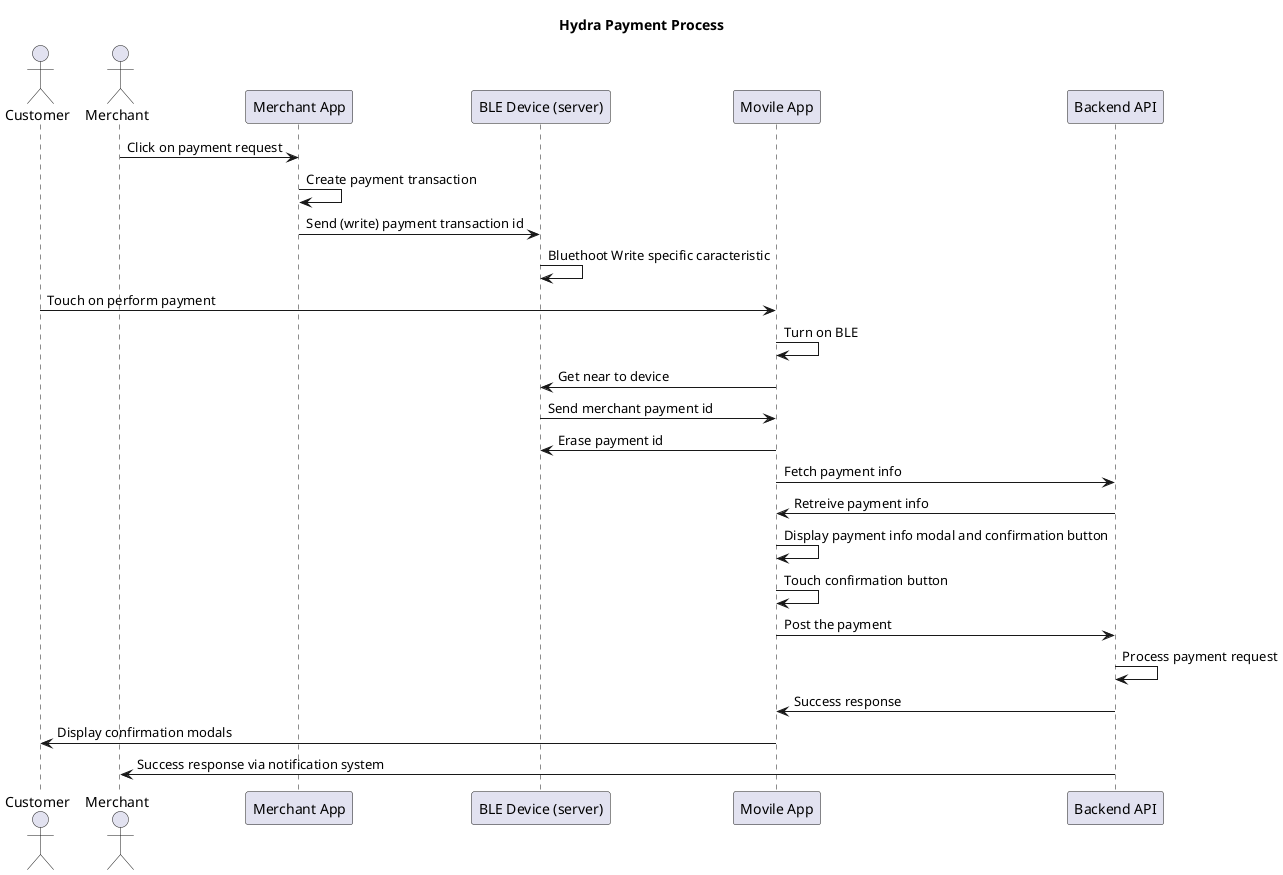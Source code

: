 @startuml
title Hydra Payment Process

actor Customer
actor Merchant
participant "Merchant App" as WebApp
participant "BLE Device (server)" as Device
participant "Movile App" as MovileApp
participant "Backend API" as Backend

Merchant -> WebApp: Click on payment request
WebApp -> WebApp: Create payment transaction
WebApp -> Device: Send (write) payment transaction id
Device -> Device: Bluethoot Write specific caracteristic
Customer -> MovileApp: Touch on perform payment
MovileApp -> MovileApp: Turn on BLE
MovileApp -> Device: Get near to device
Device -> MovileApp: Send merchant payment id
MovileApp -> Device: Erase payment id
MovileApp -> Backend: Fetch payment info
Backend -> MovileApp: Retreive payment info
MovileApp -> MovileApp: Display payment info modal and confirmation button
MovileApp -> MovileApp: Touch confirmation button
MovileApp -> Backend: Post the payment
Backend -> Backend: Process payment request
Backend -> MovileApp: Success response
MovileApp -> Customer: Display confirmation modals
Backend -> Merchant: Success response via notification system

@enduml
